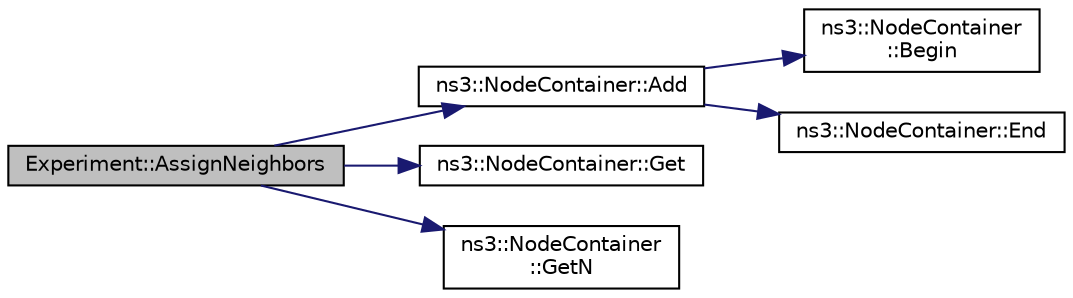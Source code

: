 digraph "Experiment::AssignNeighbors"
{
 // LATEX_PDF_SIZE
  edge [fontname="Helvetica",fontsize="10",labelfontname="Helvetica",labelfontsize="10"];
  node [fontname="Helvetica",fontsize="10",shape=record];
  rankdir="LR";
  Node1 [label="Experiment::AssignNeighbors",height=0.2,width=0.4,color="black", fillcolor="grey75", style="filled", fontcolor="black",tooltip="Take the grid map, divide it into 4 quadrants Assign all nodes from each quadrant to a specific conta..."];
  Node1 -> Node2 [color="midnightblue",fontsize="10",style="solid",fontname="Helvetica"];
  Node2 [label="ns3::NodeContainer::Add",height=0.2,width=0.4,color="black", fillcolor="white", style="filled",URL="$classns3_1_1_node_container.html#aa60b3a0e70f2fb324e16ffcf8bf31fcb",tooltip="Append the contents of another NodeContainer to the end of this container."];
  Node2 -> Node3 [color="midnightblue",fontsize="10",style="solid",fontname="Helvetica"];
  Node3 [label="ns3::NodeContainer\l::Begin",height=0.2,width=0.4,color="black", fillcolor="white", style="filled",URL="$classns3_1_1_node_container.html#a2bfe1f50688c96e0888b1907e1e2f324",tooltip="Get an iterator which refers to the first Node in the container."];
  Node2 -> Node4 [color="midnightblue",fontsize="10",style="solid",fontname="Helvetica"];
  Node4 [label="ns3::NodeContainer::End",height=0.2,width=0.4,color="black", fillcolor="white", style="filled",URL="$classns3_1_1_node_container.html#a4904853b5d3e86f622a2ef8b4e959e08",tooltip="Get an iterator which indicates past-the-last Node in the container."];
  Node1 -> Node5 [color="midnightblue",fontsize="10",style="solid",fontname="Helvetica"];
  Node5 [label="ns3::NodeContainer::Get",height=0.2,width=0.4,color="black", fillcolor="white", style="filled",URL="$classns3_1_1_node_container.html#aff885e5a6b02ca4a27f5725de647d96e",tooltip="Get the Ptr<Node> stored in this container at a given index."];
  Node1 -> Node6 [color="midnightblue",fontsize="10",style="solid",fontname="Helvetica"];
  Node6 [label="ns3::NodeContainer\l::GetN",height=0.2,width=0.4,color="black", fillcolor="white", style="filled",URL="$classns3_1_1_node_container.html#a35aed8b8abb7b7988b086f66d15cdda9",tooltip="Get the number of Ptr<Node> stored in this container."];
}
